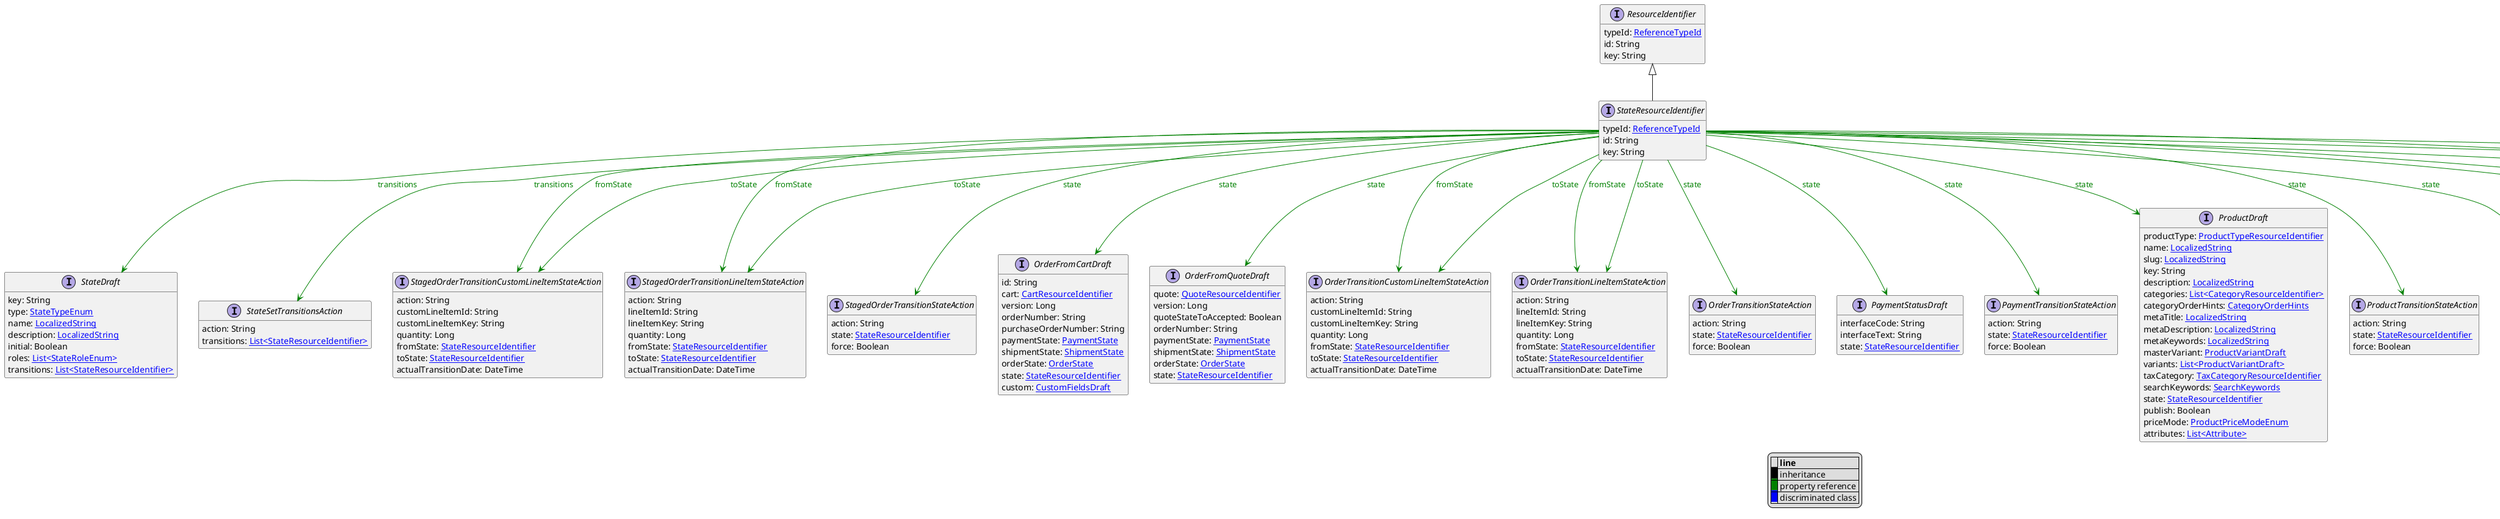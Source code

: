 @startuml

hide empty fields
hide empty methods
legend
|= |= line |
|<back:black>   </back>| inheritance |
|<back:green>   </back>| property reference |
|<back:blue>   </back>| discriminated class |
endlegend
interface StateResourceIdentifier [[StateResourceIdentifier.svg]] extends ResourceIdentifier {
    typeId: [[ReferenceTypeId.svg ReferenceTypeId]]
    id: String
    key: String
}
interface ResourceIdentifier [[ResourceIdentifier.svg]]  {
    typeId: [[ReferenceTypeId.svg ReferenceTypeId]]
    id: String
    key: String
}


interface StateDraft [[StateDraft.svg]]  {
    key: String
    type: [[StateTypeEnum.svg StateTypeEnum]]
    name: [[LocalizedString.svg LocalizedString]]
    description: [[LocalizedString.svg LocalizedString]]
    initial: Boolean
    roles: [[StateRoleEnum.svg List<StateRoleEnum>]]
    transitions: [[StateResourceIdentifier.svg List<StateResourceIdentifier>]]
}
interface StateSetTransitionsAction [[StateSetTransitionsAction.svg]]  {
    action: String
    transitions: [[StateResourceIdentifier.svg List<StateResourceIdentifier>]]
}
interface StagedOrderTransitionCustomLineItemStateAction [[StagedOrderTransitionCustomLineItemStateAction.svg]]  {
    action: String
    customLineItemId: String
    customLineItemKey: String
    quantity: Long
    fromState: [[StateResourceIdentifier.svg StateResourceIdentifier]]
    toState: [[StateResourceIdentifier.svg StateResourceIdentifier]]
    actualTransitionDate: DateTime
}
interface StagedOrderTransitionLineItemStateAction [[StagedOrderTransitionLineItemStateAction.svg]]  {
    action: String
    lineItemId: String
    lineItemKey: String
    quantity: Long
    fromState: [[StateResourceIdentifier.svg StateResourceIdentifier]]
    toState: [[StateResourceIdentifier.svg StateResourceIdentifier]]
    actualTransitionDate: DateTime
}
interface StagedOrderTransitionStateAction [[StagedOrderTransitionStateAction.svg]]  {
    action: String
    state: [[StateResourceIdentifier.svg StateResourceIdentifier]]
    force: Boolean
}
interface OrderFromCartDraft [[OrderFromCartDraft.svg]]  {
    id: String
    cart: [[CartResourceIdentifier.svg CartResourceIdentifier]]
    version: Long
    orderNumber: String
    purchaseOrderNumber: String
    paymentState: [[PaymentState.svg PaymentState]]
    shipmentState: [[ShipmentState.svg ShipmentState]]
    orderState: [[OrderState.svg OrderState]]
    state: [[StateResourceIdentifier.svg StateResourceIdentifier]]
    custom: [[CustomFieldsDraft.svg CustomFieldsDraft]]
}
interface OrderFromQuoteDraft [[OrderFromQuoteDraft.svg]]  {
    quote: [[QuoteResourceIdentifier.svg QuoteResourceIdentifier]]
    version: Long
    quoteStateToAccepted: Boolean
    orderNumber: String
    paymentState: [[PaymentState.svg PaymentState]]
    shipmentState: [[ShipmentState.svg ShipmentState]]
    orderState: [[OrderState.svg OrderState]]
    state: [[StateResourceIdentifier.svg StateResourceIdentifier]]
}
interface OrderTransitionCustomLineItemStateAction [[OrderTransitionCustomLineItemStateAction.svg]]  {
    action: String
    customLineItemId: String
    customLineItemKey: String
    quantity: Long
    fromState: [[StateResourceIdentifier.svg StateResourceIdentifier]]
    toState: [[StateResourceIdentifier.svg StateResourceIdentifier]]
    actualTransitionDate: DateTime
}
interface OrderTransitionLineItemStateAction [[OrderTransitionLineItemStateAction.svg]]  {
    action: String
    lineItemId: String
    lineItemKey: String
    quantity: Long
    fromState: [[StateResourceIdentifier.svg StateResourceIdentifier]]
    toState: [[StateResourceIdentifier.svg StateResourceIdentifier]]
    actualTransitionDate: DateTime
}
interface OrderTransitionStateAction [[OrderTransitionStateAction.svg]]  {
    action: String
    state: [[StateResourceIdentifier.svg StateResourceIdentifier]]
    force: Boolean
}
interface PaymentStatusDraft [[PaymentStatusDraft.svg]]  {
    interfaceCode: String
    interfaceText: String
    state: [[StateResourceIdentifier.svg StateResourceIdentifier]]
}
interface PaymentTransitionStateAction [[PaymentTransitionStateAction.svg]]  {
    action: String
    state: [[StateResourceIdentifier.svg StateResourceIdentifier]]
    force: Boolean
}
interface ProductDraft [[ProductDraft.svg]]  {
    productType: [[ProductTypeResourceIdentifier.svg ProductTypeResourceIdentifier]]
    name: [[LocalizedString.svg LocalizedString]]
    slug: [[LocalizedString.svg LocalizedString]]
    key: String
    description: [[LocalizedString.svg LocalizedString]]
    categories: [[CategoryResourceIdentifier.svg List<CategoryResourceIdentifier>]]
    categoryOrderHints: [[CategoryOrderHints.svg CategoryOrderHints]]
    metaTitle: [[LocalizedString.svg LocalizedString]]
    metaDescription: [[LocalizedString.svg LocalizedString]]
    metaKeywords: [[LocalizedString.svg LocalizedString]]
    masterVariant: [[ProductVariantDraft.svg ProductVariantDraft]]
    variants: [[ProductVariantDraft.svg List<ProductVariantDraft>]]
    taxCategory: [[TaxCategoryResourceIdentifier.svg TaxCategoryResourceIdentifier]]
    searchKeywords: [[SearchKeywords.svg SearchKeywords]]
    state: [[StateResourceIdentifier.svg StateResourceIdentifier]]
    publish: Boolean
    priceMode: [[ProductPriceModeEnum.svg ProductPriceModeEnum]]
    attributes: [[Attribute.svg List<Attribute>]]
}
interface ProductTransitionStateAction [[ProductTransitionStateAction.svg]]  {
    action: String
    state: [[StateResourceIdentifier.svg StateResourceIdentifier]]
    force: Boolean
}
interface QuoteRequestTransitionStateAction [[QuoteRequestTransitionStateAction.svg]]  {
    action: String
    state: [[StateResourceIdentifier.svg StateResourceIdentifier]]
    force: Boolean
}
interface QuoteTransitionStateAction [[QuoteTransitionStateAction.svg]]  {
    action: String
    state: [[StateResourceIdentifier.svg StateResourceIdentifier]]
    force: Boolean
}
interface RecurringOrderDraft [[RecurringOrderDraft.svg]]  {
    key: String
    cart: [[CartResourceIdentifier.svg CartResourceIdentifier]]
    cartVersion: Long
    startsAt: DateTime
    state: [[StateResourceIdentifier.svg StateResourceIdentifier]]
    custom: [[CustomFieldsDraft.svg CustomFieldsDraft]]
}
interface RecurringOrderTransitionStateAction [[RecurringOrderTransitionStateAction.svg]]  {
    action: String
    state: [[StateResourceIdentifier.svg StateResourceIdentifier]]
    force: Boolean
}
interface ReviewDraft [[ReviewDraft.svg]]  {
    key: String
    uniquenessValue: String
    locale: String
    authorName: String
    title: String
    text: String
    target: [[Object.svg Object]]
    state: [[StateResourceIdentifier.svg StateResourceIdentifier]]
    rating: Integer
    customer: [[CustomerResourceIdentifier.svg CustomerResourceIdentifier]]
    custom: [[CustomFieldsDraft.svg CustomFieldsDraft]]
}
interface ReviewTransitionStateAction [[ReviewTransitionStateAction.svg]]  {
    action: String
    state: [[StateResourceIdentifier.svg StateResourceIdentifier]]
    force: Boolean
}
interface StagedQuoteTransitionStateAction [[StagedQuoteTransitionStateAction.svg]]  {
    action: String
    state: [[StateResourceIdentifier.svg StateResourceIdentifier]]
    force: Boolean
}

StateResourceIdentifier --> StateDraft #green;text:green : "transitions"
StateResourceIdentifier --> StateSetTransitionsAction #green;text:green : "transitions"
StateResourceIdentifier --> StagedOrderTransitionCustomLineItemStateAction #green;text:green : "fromState"
StateResourceIdentifier --> StagedOrderTransitionCustomLineItemStateAction #green;text:green : "toState"
StateResourceIdentifier --> StagedOrderTransitionLineItemStateAction #green;text:green : "fromState"
StateResourceIdentifier --> StagedOrderTransitionLineItemStateAction #green;text:green : "toState"
StateResourceIdentifier --> StagedOrderTransitionStateAction #green;text:green : "state"
StateResourceIdentifier --> OrderFromCartDraft #green;text:green : "state"
StateResourceIdentifier --> OrderFromQuoteDraft #green;text:green : "state"
StateResourceIdentifier --> OrderTransitionCustomLineItemStateAction #green;text:green : "fromState"
StateResourceIdentifier --> OrderTransitionCustomLineItemStateAction #green;text:green : "toState"
StateResourceIdentifier --> OrderTransitionLineItemStateAction #green;text:green : "fromState"
StateResourceIdentifier --> OrderTransitionLineItemStateAction #green;text:green : "toState"
StateResourceIdentifier --> OrderTransitionStateAction #green;text:green : "state"
StateResourceIdentifier --> PaymentStatusDraft #green;text:green : "state"
StateResourceIdentifier --> PaymentTransitionStateAction #green;text:green : "state"
StateResourceIdentifier --> ProductDraft #green;text:green : "state"
StateResourceIdentifier --> ProductTransitionStateAction #green;text:green : "state"
StateResourceIdentifier --> QuoteRequestTransitionStateAction #green;text:green : "state"
StateResourceIdentifier --> QuoteTransitionStateAction #green;text:green : "state"
StateResourceIdentifier --> RecurringOrderDraft #green;text:green : "state"
StateResourceIdentifier --> RecurringOrderTransitionStateAction #green;text:green : "state"
StateResourceIdentifier --> ReviewDraft #green;text:green : "state"
StateResourceIdentifier --> ReviewTransitionStateAction #green;text:green : "state"
StateResourceIdentifier --> StagedQuoteTransitionStateAction #green;text:green : "state"
@enduml
